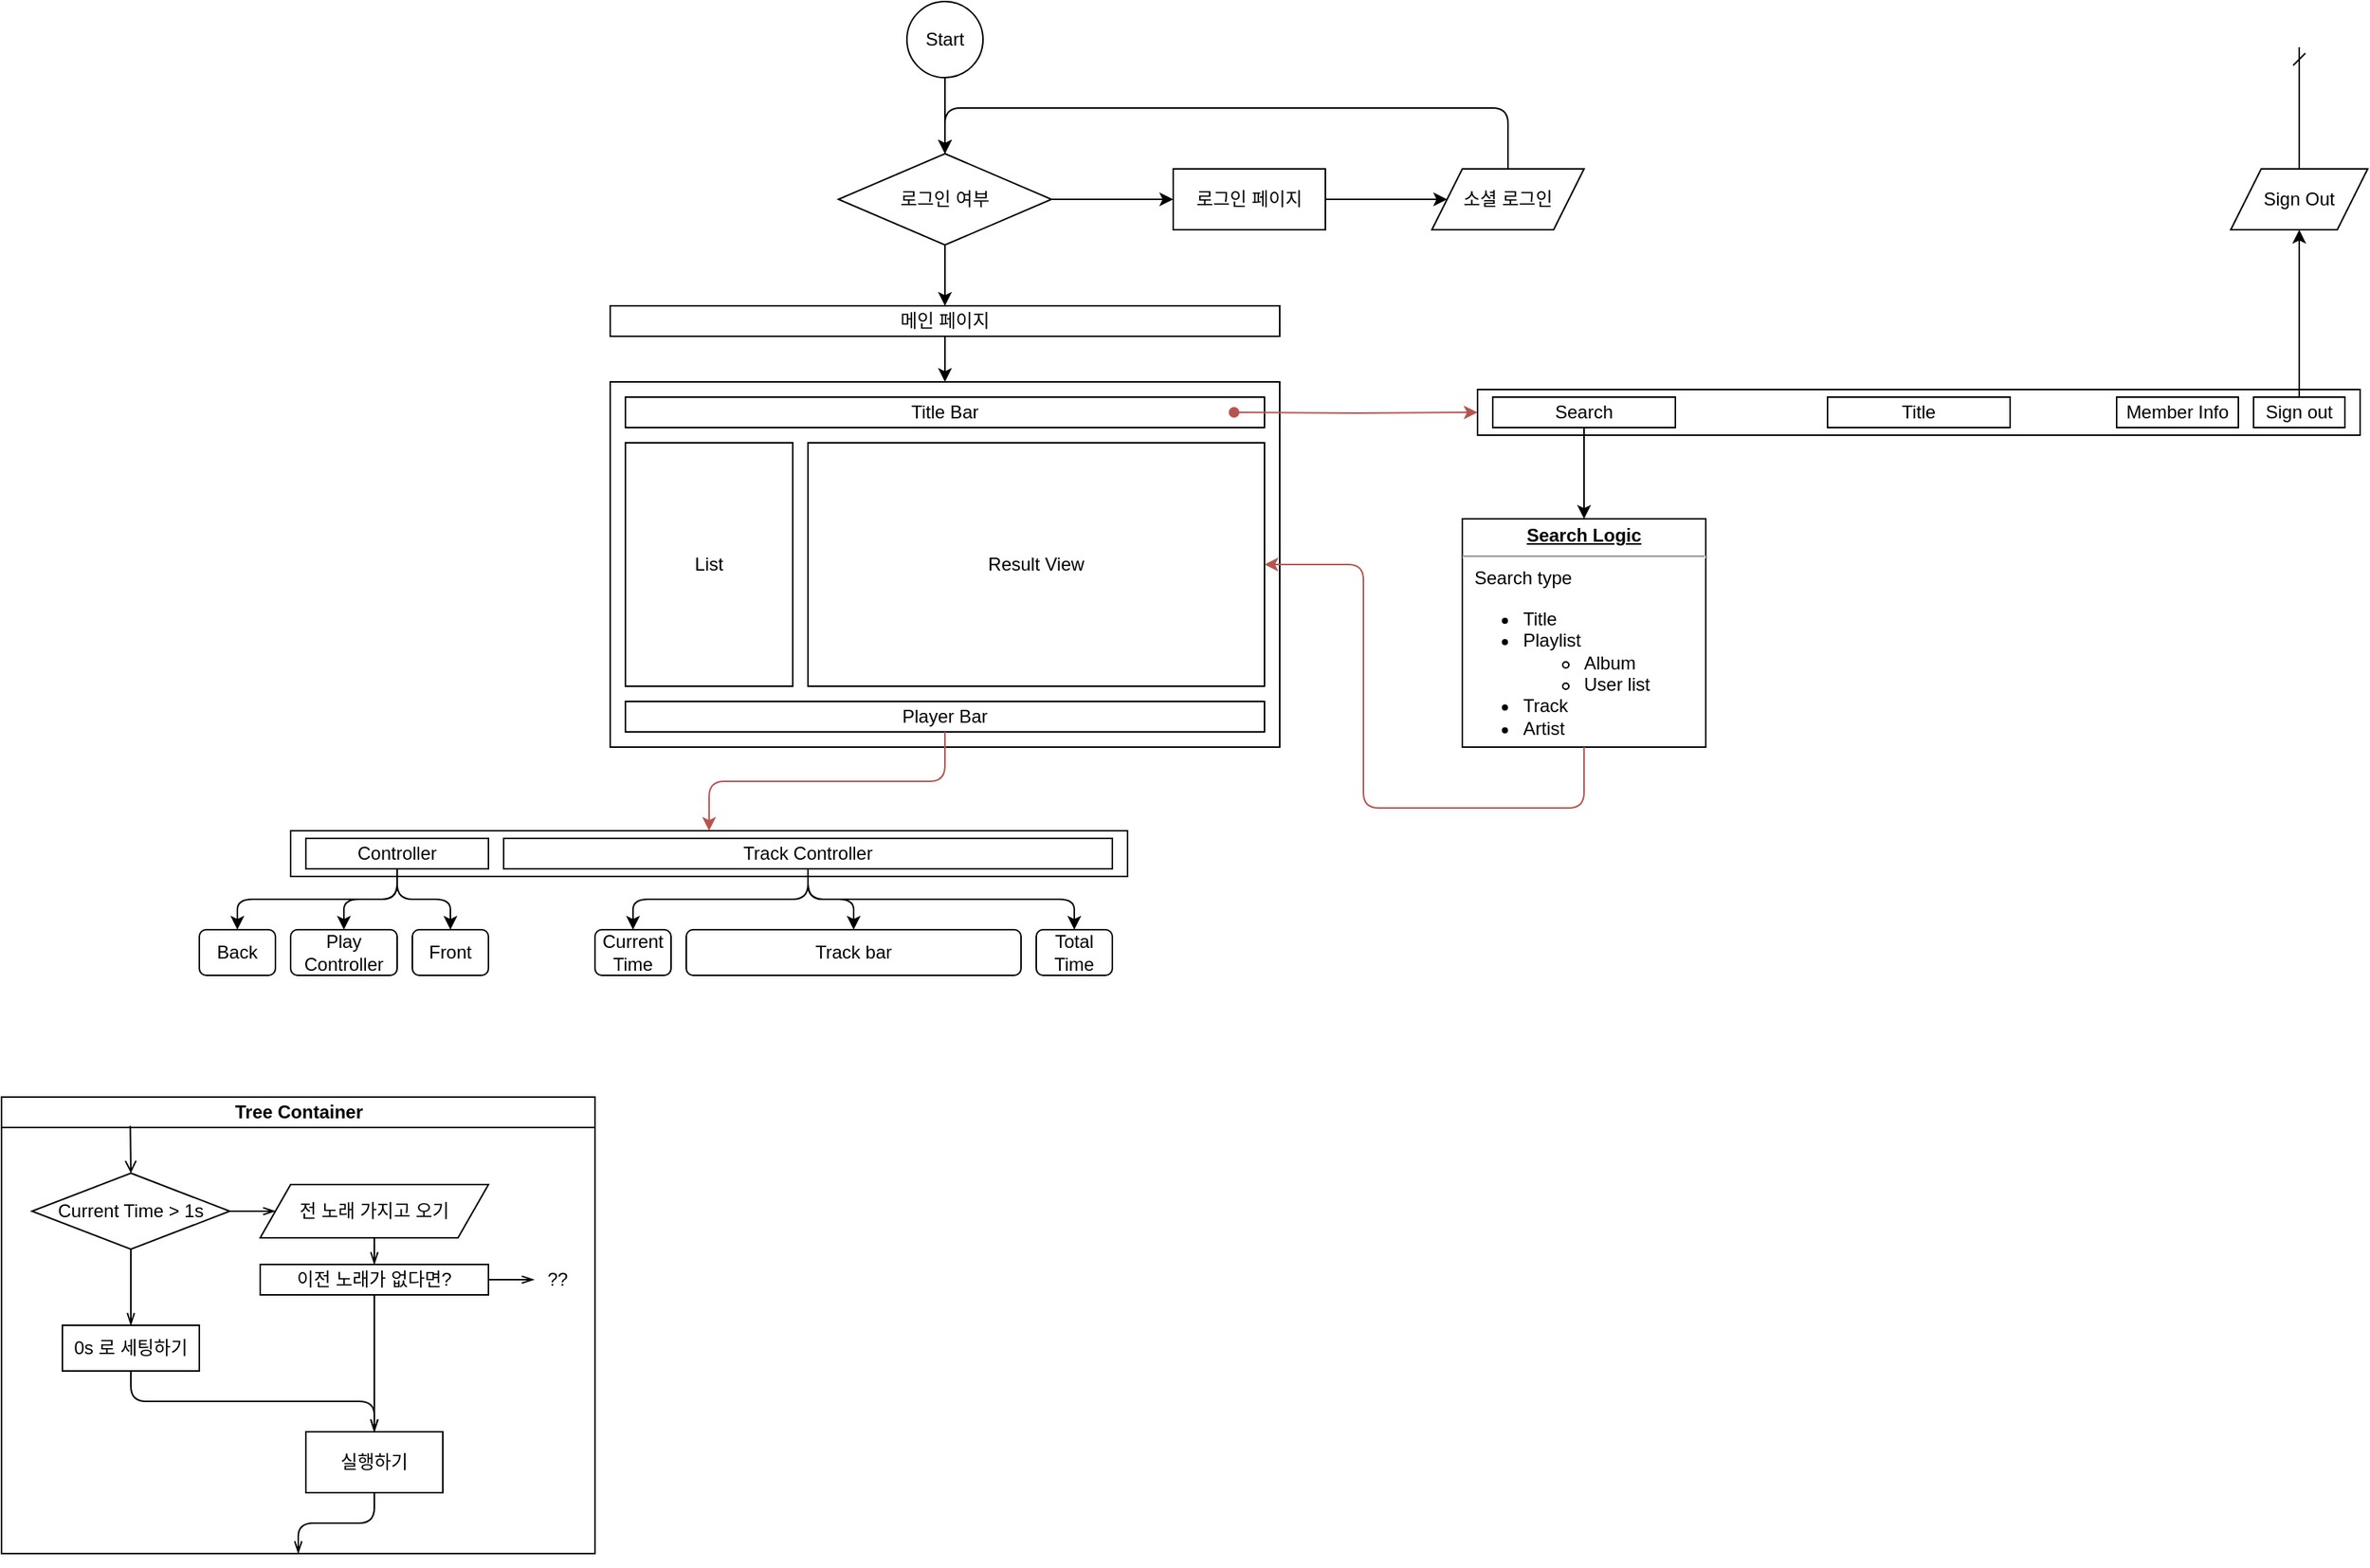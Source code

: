 <mxfile version="14.4.5" type="github">
  <diagram id="JPXVXQhIoLzRGJiNxMO3" name="Page-1">
    <mxGraphModel dx="2272" dy="638" grid="1" gridSize="10" guides="1" tooltips="1" connect="1" arrows="1" fold="1" page="1" pageScale="1" pageWidth="1200" pageHeight="1600" math="0" shadow="0">
      <root>
        <mxCell id="0" />
        <mxCell id="1" value="Base" style="" parent="0" />
        <mxCell id="NRUyum9-wbXjrjiuYs28-4" style="edgeStyle=orthogonalEdgeStyle;rounded=0;orthogonalLoop=1;jettySize=auto;html=1;exitX=0.5;exitY=1;exitDx=0;exitDy=0;" edge="1" parent="1" source="NRUyum9-wbXjrjiuYs28-1" target="NRUyum9-wbXjrjiuYs28-3">
          <mxGeometry relative="1" as="geometry" />
        </mxCell>
        <mxCell id="NRUyum9-wbXjrjiuYs28-1" value="Start" style="ellipse;whiteSpace=wrap;html=1;aspect=fixed;" vertex="1" parent="1">
          <mxGeometry x="575" y="10" width="50" height="50" as="geometry" />
        </mxCell>
        <mxCell id="NRUyum9-wbXjrjiuYs28-7" style="edgeStyle=orthogonalEdgeStyle;rounded=0;orthogonalLoop=1;jettySize=auto;html=1;exitX=1;exitY=0.5;exitDx=0;exitDy=0;" edge="1" parent="1" source="NRUyum9-wbXjrjiuYs28-2" target="NRUyum9-wbXjrjiuYs28-9">
          <mxGeometry relative="1" as="geometry">
            <mxPoint x="920" y="140.0" as="targetPoint" />
          </mxGeometry>
        </mxCell>
        <mxCell id="NRUyum9-wbXjrjiuYs28-2" value="로그인 페이지" style="rounded=0;whiteSpace=wrap;html=1;" vertex="1" parent="1">
          <mxGeometry x="750" y="120" width="100" height="40" as="geometry" />
        </mxCell>
        <mxCell id="NRUyum9-wbXjrjiuYs28-5" style="edgeStyle=orthogonalEdgeStyle;rounded=0;orthogonalLoop=1;jettySize=auto;html=1;exitX=1;exitY=0.5;exitDx=0;exitDy=0;" edge="1" parent="1" source="NRUyum9-wbXjrjiuYs28-3" target="NRUyum9-wbXjrjiuYs28-2">
          <mxGeometry relative="1" as="geometry" />
        </mxCell>
        <mxCell id="NRUyum9-wbXjrjiuYs28-12" style="edgeStyle=orthogonalEdgeStyle;rounded=0;orthogonalLoop=1;jettySize=auto;html=1;exitX=0.5;exitY=1;exitDx=0;exitDy=0;" edge="1" parent="1" source="NRUyum9-wbXjrjiuYs28-3" target="NRUyum9-wbXjrjiuYs28-11">
          <mxGeometry relative="1" as="geometry" />
        </mxCell>
        <mxCell id="NRUyum9-wbXjrjiuYs28-3" value="로그인 여부" style="rhombus;whiteSpace=wrap;html=1;" vertex="1" parent="1">
          <mxGeometry x="530" y="110" width="140" height="60" as="geometry" />
        </mxCell>
        <mxCell id="NRUyum9-wbXjrjiuYs28-10" style="edgeStyle=orthogonalEdgeStyle;orthogonalLoop=1;jettySize=auto;html=1;exitX=0.5;exitY=0;exitDx=0;exitDy=0;rounded=1;" edge="1" parent="1" source="NRUyum9-wbXjrjiuYs28-9" target="NRUyum9-wbXjrjiuYs28-3">
          <mxGeometry relative="1" as="geometry">
            <Array as="points">
              <mxPoint x="970" y="80" />
              <mxPoint x="600" y="80" />
            </Array>
          </mxGeometry>
        </mxCell>
        <mxCell id="NRUyum9-wbXjrjiuYs28-9" value="소셜 로그인" style="shape=parallelogram;perimeter=parallelogramPerimeter;whiteSpace=wrap;html=1;fixedSize=1;" vertex="1" parent="1">
          <mxGeometry x="920" y="120" width="100" height="40" as="geometry" />
        </mxCell>
        <mxCell id="NRUyum9-wbXjrjiuYs28-14" style="edgeStyle=orthogonalEdgeStyle;rounded=0;orthogonalLoop=1;jettySize=auto;html=1;exitX=0.5;exitY=1;exitDx=0;exitDy=0;" edge="1" parent="1" source="NRUyum9-wbXjrjiuYs28-11" target="NRUyum9-wbXjrjiuYs28-13">
          <mxGeometry relative="1" as="geometry" />
        </mxCell>
        <mxCell id="NRUyum9-wbXjrjiuYs28-11" value="메인 페이지" style="whiteSpace=wrap;html=1;" vertex="1" parent="1">
          <mxGeometry x="380" y="210" width="440" height="20" as="geometry" />
        </mxCell>
        <mxCell id="NRUyum9-wbXjrjiuYs28-21" value="" style="group" vertex="1" connectable="0" parent="1">
          <mxGeometry x="380" y="260" width="440" height="240" as="geometry" />
        </mxCell>
        <mxCell id="NRUyum9-wbXjrjiuYs28-13" value="" style="whiteSpace=wrap;html=1;" vertex="1" parent="NRUyum9-wbXjrjiuYs28-21">
          <mxGeometry width="440" height="240" as="geometry" />
        </mxCell>
        <mxCell id="NRUyum9-wbXjrjiuYs28-15" value="Title Bar" style="whiteSpace=wrap;html=1;" vertex="1" parent="NRUyum9-wbXjrjiuYs28-21">
          <mxGeometry x="10" y="10" width="420" height="20" as="geometry" />
        </mxCell>
        <mxCell id="NRUyum9-wbXjrjiuYs28-17" value="List" style="whiteSpace=wrap;html=1;" vertex="1" parent="NRUyum9-wbXjrjiuYs28-21">
          <mxGeometry x="10" y="40" width="110" height="160" as="geometry" />
        </mxCell>
        <mxCell id="NRUyum9-wbXjrjiuYs28-18" value="Result View" style="whiteSpace=wrap;html=1;" vertex="1" parent="NRUyum9-wbXjrjiuYs28-21">
          <mxGeometry x="130" y="40" width="300" height="160" as="geometry" />
        </mxCell>
        <mxCell id="NRUyum9-wbXjrjiuYs28-19" value="Player Bar" style="whiteSpace=wrap;html=1;" vertex="1" parent="NRUyum9-wbXjrjiuYs28-21">
          <mxGeometry x="10" y="210" width="420" height="20" as="geometry" />
        </mxCell>
        <mxCell id="NRUyum9-wbXjrjiuYs28-20" value="Title Bar" style="locked=1;" parent="0" />
        <mxCell id="NRUyum9-wbXjrjiuYs28-26" value="" style="edgeStyle=orthogonalEdgeStyle;rounded=0;orthogonalLoop=1;jettySize=auto;html=1;exitX=1;exitY=0.5;exitDx=0;exitDy=0;fillColor=#f8cecc;strokeColor=#b85450;startArrow=oval;startFill=1;shadow=0;" edge="1" parent="NRUyum9-wbXjrjiuYs28-20" target="NRUyum9-wbXjrjiuYs28-27">
          <mxGeometry relative="1" as="geometry">
            <mxPoint x="950" y="280" as="targetPoint" />
            <mxPoint x="790" y="280" as="sourcePoint" />
          </mxGeometry>
        </mxCell>
        <mxCell id="NRUyum9-wbXjrjiuYs28-27" value="" style="whiteSpace=wrap;html=1;" vertex="1" parent="NRUyum9-wbXjrjiuYs28-20">
          <mxGeometry x="950" y="265" width="580" height="30" as="geometry" />
        </mxCell>
        <mxCell id="NRUyum9-wbXjrjiuYs28-38" style="edgeStyle=orthogonalEdgeStyle;rounded=0;orthogonalLoop=1;jettySize=auto;html=1;exitX=0.5;exitY=1;exitDx=0;exitDy=0;shadow=0;startArrow=none;startFill=0;endArrow=classic;endFill=1;" edge="1" parent="NRUyum9-wbXjrjiuYs28-20" source="NRUyum9-wbXjrjiuYs28-28" target="NRUyum9-wbXjrjiuYs28-53">
          <mxGeometry relative="1" as="geometry">
            <mxPoint x="1065.034" y="350" as="targetPoint" />
          </mxGeometry>
        </mxCell>
        <mxCell id="NRUyum9-wbXjrjiuYs28-28" value="Search" style="whiteSpace=wrap;html=1;" vertex="1" parent="NRUyum9-wbXjrjiuYs28-20">
          <mxGeometry x="960" y="270" width="120" height="20" as="geometry" />
        </mxCell>
        <mxCell id="NRUyum9-wbXjrjiuYs28-29" value="Title" style="whiteSpace=wrap;html=1;" vertex="1" parent="NRUyum9-wbXjrjiuYs28-20">
          <mxGeometry x="1180" y="270" width="120" height="20" as="geometry" />
        </mxCell>
        <mxCell id="NRUyum9-wbXjrjiuYs28-30" value="Member Info" style="whiteSpace=wrap;html=1;" vertex="1" parent="NRUyum9-wbXjrjiuYs28-20">
          <mxGeometry x="1370" y="270" width="80" height="20" as="geometry" />
        </mxCell>
        <mxCell id="NRUyum9-wbXjrjiuYs28-34" style="edgeStyle=orthogonalEdgeStyle;rounded=0;orthogonalLoop=1;jettySize=auto;html=1;exitX=0.5;exitY=0;exitDx=0;exitDy=0;" edge="1" parent="NRUyum9-wbXjrjiuYs28-20" source="NRUyum9-wbXjrjiuYs28-31" target="NRUyum9-wbXjrjiuYs28-33">
          <mxGeometry relative="1" as="geometry" />
        </mxCell>
        <mxCell id="NRUyum9-wbXjrjiuYs28-31" value="Sign out" style="whiteSpace=wrap;html=1;" vertex="1" parent="NRUyum9-wbXjrjiuYs28-20">
          <mxGeometry x="1460" y="270" width="60" height="20" as="geometry" />
        </mxCell>
        <mxCell id="NRUyum9-wbXjrjiuYs28-35" style="edgeStyle=orthogonalEdgeStyle;rounded=0;orthogonalLoop=1;jettySize=auto;html=1;exitX=0.5;exitY=0;exitDx=0;exitDy=0;endArrow=dash;endFill=0;" edge="1" parent="NRUyum9-wbXjrjiuYs28-20" source="NRUyum9-wbXjrjiuYs28-33">
          <mxGeometry relative="1" as="geometry">
            <mxPoint x="1490" y="40" as="targetPoint" />
          </mxGeometry>
        </mxCell>
        <mxCell id="NRUyum9-wbXjrjiuYs28-33" value="Sign Out" style="shape=parallelogram;perimeter=parallelogramPerimeter;whiteSpace=wrap;html=1;fixedSize=1;" vertex="1" parent="NRUyum9-wbXjrjiuYs28-20">
          <mxGeometry x="1445" y="120" width="90" height="40" as="geometry" />
        </mxCell>
        <mxCell id="NRUyum9-wbXjrjiuYs28-53" value="&lt;p style=&quot;margin: 0px ; margin-top: 4px ; text-align: center ; text-decoration: underline&quot;&gt;&lt;b&gt;Search Logic&lt;/b&gt;&lt;/p&gt;&lt;hr&gt;&lt;p style=&quot;margin: 0px ; margin-left: 8px&quot;&gt;Search type&lt;/p&gt;&lt;p style=&quot;margin: 0px ; margin-left: 8px&quot;&gt;&lt;/p&gt;&lt;ul&gt;&lt;li&gt;Title&lt;/li&gt;&lt;li&gt;Playlist&lt;br&gt;&lt;/li&gt;&lt;ul&gt;&lt;li&gt;Album&lt;/li&gt;&lt;li&gt;User list&lt;/li&gt;&lt;/ul&gt;&lt;li&gt;Track&lt;br&gt;&lt;/li&gt;&lt;li&gt;Artist&lt;/li&gt;&lt;/ul&gt;&lt;p&gt;&lt;/p&gt;" style="verticalAlign=top;align=left;overflow=fill;fontSize=12;fontFamily=Helvetica;html=1;" vertex="1" parent="NRUyum9-wbXjrjiuYs28-20">
          <mxGeometry x="940" y="350" width="160" height="150" as="geometry" />
        </mxCell>
        <mxCell id="NRUyum9-wbXjrjiuYs28-56" style="edgeStyle=orthogonalEdgeStyle;rounded=1;orthogonalLoop=1;jettySize=auto;html=1;shadow=0;startArrow=none;startFill=0;endArrow=classic;endFill=1;fillColor=#f8cecc;strokeColor=#b85450;strokeWidth=1;" edge="1" parent="NRUyum9-wbXjrjiuYs28-20" source="NRUyum9-wbXjrjiuYs28-53" target="NRUyum9-wbXjrjiuYs28-18">
          <mxGeometry relative="1" as="geometry">
            <mxPoint x="840.0" y="580" as="targetPoint" />
            <mxPoint x="1100" y="590" as="sourcePoint" />
            <Array as="points">
              <mxPoint x="1020" y="540" />
              <mxPoint x="875" y="540" />
              <mxPoint x="875" y="380" />
            </Array>
          </mxGeometry>
        </mxCell>
        <mxCell id="NRUyum9-wbXjrjiuYs28-54" value="Result View" style="locked=1;" parent="0" visible="0" />
        <mxCell id="NRUyum9-wbXjrjiuYs28-57" value="Player Bar" parent="0" />
        <mxCell id="NRUyum9-wbXjrjiuYs28-58" value="" style="whiteSpace=wrap;html=1;" vertex="1" parent="NRUyum9-wbXjrjiuYs28-57">
          <mxGeometry x="170" y="555" width="550" height="30" as="geometry" />
        </mxCell>
        <mxCell id="NRUyum9-wbXjrjiuYs28-59" style="edgeStyle=orthogonalEdgeStyle;rounded=1;orthogonalLoop=1;jettySize=auto;html=1;exitX=0.5;exitY=1;exitDx=0;exitDy=0;shadow=0;startArrow=none;startFill=0;endArrow=classic;endFill=1;strokeWidth=1;fillColor=#f8cecc;strokeColor=#b85450;" edge="1" parent="NRUyum9-wbXjrjiuYs28-57" source="NRUyum9-wbXjrjiuYs28-19" target="NRUyum9-wbXjrjiuYs28-58">
          <mxGeometry relative="1" as="geometry" />
        </mxCell>
        <mxCell id="NRUyum9-wbXjrjiuYs28-68" style="edgeStyle=orthogonalEdgeStyle;rounded=1;orthogonalLoop=1;jettySize=auto;html=1;exitX=0.5;exitY=1;exitDx=0;exitDy=0;shadow=0;startArrow=none;startFill=0;endArrow=classic;endFill=1;strokeWidth=1;" edge="1" parent="NRUyum9-wbXjrjiuYs28-57" source="NRUyum9-wbXjrjiuYs28-60" target="NRUyum9-wbXjrjiuYs28-66">
          <mxGeometry relative="1" as="geometry" />
        </mxCell>
        <mxCell id="NRUyum9-wbXjrjiuYs28-69" style="edgeStyle=orthogonalEdgeStyle;rounded=1;orthogonalLoop=1;jettySize=auto;html=1;exitX=0.5;exitY=1;exitDx=0;exitDy=0;shadow=0;startArrow=none;startFill=0;endArrow=classic;endFill=1;strokeWidth=1;" edge="1" parent="NRUyum9-wbXjrjiuYs28-57" source="NRUyum9-wbXjrjiuYs28-60" target="NRUyum9-wbXjrjiuYs28-65">
          <mxGeometry relative="1" as="geometry" />
        </mxCell>
        <mxCell id="NRUyum9-wbXjrjiuYs28-70" style="edgeStyle=orthogonalEdgeStyle;rounded=1;orthogonalLoop=1;jettySize=auto;html=1;exitX=0.5;exitY=1;exitDx=0;exitDy=0;shadow=0;startArrow=none;startFill=0;endArrow=classic;endFill=1;strokeWidth=1;" edge="1" parent="NRUyum9-wbXjrjiuYs28-57" source="NRUyum9-wbXjrjiuYs28-60" target="NRUyum9-wbXjrjiuYs28-67">
          <mxGeometry relative="1" as="geometry" />
        </mxCell>
        <mxCell id="NRUyum9-wbXjrjiuYs28-60" value="Controller" style="whiteSpace=wrap;html=1;" vertex="1" parent="NRUyum9-wbXjrjiuYs28-57">
          <mxGeometry x="180" y="560" width="120" height="20" as="geometry" />
        </mxCell>
        <mxCell id="NRUyum9-wbXjrjiuYs28-74" style="edgeStyle=orthogonalEdgeStyle;rounded=1;orthogonalLoop=1;jettySize=auto;html=1;exitX=0.5;exitY=1;exitDx=0;exitDy=0;shadow=0;startArrow=none;startFill=0;endArrow=classic;endFill=1;strokeWidth=1;" edge="1" parent="NRUyum9-wbXjrjiuYs28-57" source="NRUyum9-wbXjrjiuYs28-62" target="NRUyum9-wbXjrjiuYs28-71">
          <mxGeometry relative="1" as="geometry" />
        </mxCell>
        <mxCell id="NRUyum9-wbXjrjiuYs28-75" style="edgeStyle=orthogonalEdgeStyle;rounded=1;orthogonalLoop=1;jettySize=auto;html=1;exitX=0.5;exitY=1;exitDx=0;exitDy=0;shadow=0;startArrow=none;startFill=0;endArrow=classic;endFill=1;strokeWidth=1;" edge="1" parent="NRUyum9-wbXjrjiuYs28-57" source="NRUyum9-wbXjrjiuYs28-62" target="NRUyum9-wbXjrjiuYs28-72">
          <mxGeometry relative="1" as="geometry" />
        </mxCell>
        <mxCell id="NRUyum9-wbXjrjiuYs28-76" style="edgeStyle=orthogonalEdgeStyle;rounded=1;orthogonalLoop=1;jettySize=auto;html=1;exitX=0.5;exitY=1;exitDx=0;exitDy=0;shadow=0;startArrow=none;startFill=0;endArrow=classic;endFill=1;strokeWidth=1;" edge="1" parent="NRUyum9-wbXjrjiuYs28-57" source="NRUyum9-wbXjrjiuYs28-62" target="NRUyum9-wbXjrjiuYs28-73">
          <mxGeometry relative="1" as="geometry" />
        </mxCell>
        <mxCell id="NRUyum9-wbXjrjiuYs28-62" value="Track Controller" style="whiteSpace=wrap;html=1;" vertex="1" parent="NRUyum9-wbXjrjiuYs28-57">
          <mxGeometry x="310" y="560" width="400" height="20" as="geometry" />
        </mxCell>
        <mxCell id="NRUyum9-wbXjrjiuYs28-65" value="Back" style="rounded=1;whiteSpace=wrap;html=1;" vertex="1" parent="NRUyum9-wbXjrjiuYs28-57">
          <mxGeometry x="110" y="620" width="50" height="30" as="geometry" />
        </mxCell>
        <mxCell id="NRUyum9-wbXjrjiuYs28-66" value="Play Controller" style="rounded=1;whiteSpace=wrap;html=1;" vertex="1" parent="NRUyum9-wbXjrjiuYs28-57">
          <mxGeometry x="170" y="620" width="70" height="30" as="geometry" />
        </mxCell>
        <mxCell id="NRUyum9-wbXjrjiuYs28-67" value="Front" style="rounded=1;whiteSpace=wrap;html=1;" vertex="1" parent="NRUyum9-wbXjrjiuYs28-57">
          <mxGeometry x="250" y="620" width="50" height="30" as="geometry" />
        </mxCell>
        <mxCell id="NRUyum9-wbXjrjiuYs28-71" value="Current Time" style="rounded=1;whiteSpace=wrap;html=1;" vertex="1" parent="NRUyum9-wbXjrjiuYs28-57">
          <mxGeometry x="370" y="620" width="50" height="30" as="geometry" />
        </mxCell>
        <mxCell id="NRUyum9-wbXjrjiuYs28-72" value="Total Time" style="rounded=1;whiteSpace=wrap;html=1;" vertex="1" parent="NRUyum9-wbXjrjiuYs28-57">
          <mxGeometry x="660" y="620" width="50" height="30" as="geometry" />
        </mxCell>
        <mxCell id="NRUyum9-wbXjrjiuYs28-73" value="Track bar" style="rounded=1;whiteSpace=wrap;html=1;" vertex="1" parent="NRUyum9-wbXjrjiuYs28-57">
          <mxGeometry x="430" y="620" width="220" height="30" as="geometry" />
        </mxCell>
        <mxCell id="NRUyum9-wbXjrjiuYs28-77" value="Tree Container" style="swimlane;html=1;startSize=20;horizontal=1;containerType=tree;" vertex="1" parent="NRUyum9-wbXjrjiuYs28-57">
          <mxGeometry x="-20" y="730" width="390" height="300" as="geometry">
            <mxRectangle x="-20" y="730" width="120" height="20" as="alternateBounds" />
          </mxGeometry>
        </mxCell>
        <mxCell id="NRUyum9-wbXjrjiuYs28-83" style="edgeStyle=orthogonalEdgeStyle;rounded=1;orthogonalLoop=1;jettySize=auto;html=1;exitX=0.5;exitY=0;exitDx=0;exitDy=0;entryX=0.217;entryY=0.063;entryDx=0;entryDy=0;entryPerimeter=0;shadow=0;startArrow=open;startFill=0;endArrow=none;endFill=0;strokeWidth=1;" edge="1" parent="NRUyum9-wbXjrjiuYs28-77" source="NRUyum9-wbXjrjiuYs28-81" target="NRUyum9-wbXjrjiuYs28-77">
          <mxGeometry relative="1" as="geometry" />
        </mxCell>
        <mxCell id="NRUyum9-wbXjrjiuYs28-85" style="edgeStyle=orthogonalEdgeStyle;rounded=1;orthogonalLoop=1;jettySize=auto;html=1;exitX=1;exitY=0.5;exitDx=0;exitDy=0;shadow=0;startArrow=none;startFill=0;endArrow=openThin;endFill=0;strokeWidth=1;" edge="1" parent="NRUyum9-wbXjrjiuYs28-77" source="NRUyum9-wbXjrjiuYs28-81" target="NRUyum9-wbXjrjiuYs28-84">
          <mxGeometry relative="1" as="geometry" />
        </mxCell>
        <mxCell id="NRUyum9-wbXjrjiuYs28-97" style="edgeStyle=orthogonalEdgeStyle;rounded=1;orthogonalLoop=1;jettySize=auto;html=1;exitX=0.5;exitY=1;exitDx=0;exitDy=0;shadow=0;startArrow=none;startFill=0;endArrow=openThin;endFill=0;strokeWidth=1;" edge="1" parent="NRUyum9-wbXjrjiuYs28-77" source="NRUyum9-wbXjrjiuYs28-81" target="NRUyum9-wbXjrjiuYs28-96">
          <mxGeometry relative="1" as="geometry" />
        </mxCell>
        <mxCell id="NRUyum9-wbXjrjiuYs28-81" value="Current Time &amp;gt; 1s" style="rhombus;whiteSpace=wrap;html=1;rounded=0;glass=0;sketch=0;" vertex="1" parent="NRUyum9-wbXjrjiuYs28-77">
          <mxGeometry x="20" y="50" width="130" height="50" as="geometry" />
        </mxCell>
        <mxCell id="NRUyum9-wbXjrjiuYs28-88" style="edgeStyle=orthogonalEdgeStyle;rounded=1;orthogonalLoop=1;jettySize=auto;html=1;exitX=0.5;exitY=1;exitDx=0;exitDy=0;shadow=0;startArrow=none;startFill=0;endArrow=openThin;endFill=0;strokeWidth=1;" edge="1" parent="NRUyum9-wbXjrjiuYs28-77" source="NRUyum9-wbXjrjiuYs28-84" target="NRUyum9-wbXjrjiuYs28-87">
          <mxGeometry relative="1" as="geometry" />
        </mxCell>
        <mxCell id="NRUyum9-wbXjrjiuYs28-84" value="전 노래 가지고 오기" style="shape=parallelogram;perimeter=parallelogramPerimeter;whiteSpace=wrap;html=1;fixedSize=1;rounded=0;glass=0;sketch=0;" vertex="1" parent="NRUyum9-wbXjrjiuYs28-77">
          <mxGeometry x="170" y="57.5" width="150" height="35" as="geometry" />
        </mxCell>
        <mxCell id="NRUyum9-wbXjrjiuYs28-100" style="edgeStyle=orthogonalEdgeStyle;rounded=1;orthogonalLoop=1;jettySize=auto;html=1;exitX=0.5;exitY=1;exitDx=0;exitDy=0;shadow=0;startArrow=none;startFill=0;endArrow=openThin;endFill=0;strokeWidth=1;" edge="1" parent="NRUyum9-wbXjrjiuYs28-77" source="NRUyum9-wbXjrjiuYs28-87" target="NRUyum9-wbXjrjiuYs28-98">
          <mxGeometry relative="1" as="geometry" />
        </mxCell>
        <mxCell id="NRUyum9-wbXjrjiuYs28-87" value="이전 노래가 없다면?" style="whiteSpace=wrap;html=1;rounded=0;glass=0;sketch=0;" vertex="1" parent="NRUyum9-wbXjrjiuYs28-77">
          <mxGeometry x="170" y="110" width="150" height="20" as="geometry" />
        </mxCell>
        <mxCell id="NRUyum9-wbXjrjiuYs28-92" value="??" style="text;html=1;align=center;verticalAlign=middle;resizable=0;points=[];autosize=1;" vertex="1" parent="NRUyum9-wbXjrjiuYs28-77">
          <mxGeometry x="350" y="110" width="30" height="20" as="geometry" />
        </mxCell>
        <mxCell id="NRUyum9-wbXjrjiuYs28-91" style="edgeStyle=orthogonalEdgeStyle;rounded=1;orthogonalLoop=1;jettySize=auto;html=1;exitX=1;exitY=0.5;exitDx=0;exitDy=0;shadow=0;startArrow=none;startFill=0;endArrow=openThin;endFill=0;strokeWidth=1;" edge="1" parent="NRUyum9-wbXjrjiuYs28-77" source="NRUyum9-wbXjrjiuYs28-87" target="NRUyum9-wbXjrjiuYs28-92">
          <mxGeometry relative="1" as="geometry">
            <mxPoint x="360" y="120.276" as="targetPoint" />
          </mxGeometry>
        </mxCell>
        <mxCell id="NRUyum9-wbXjrjiuYs28-99" style="edgeStyle=orthogonalEdgeStyle;rounded=1;orthogonalLoop=1;jettySize=auto;html=1;exitX=0.5;exitY=1;exitDx=0;exitDy=0;shadow=0;startArrow=none;startFill=0;endArrow=openThin;endFill=0;strokeWidth=1;" edge="1" parent="NRUyum9-wbXjrjiuYs28-77" source="NRUyum9-wbXjrjiuYs28-96" target="NRUyum9-wbXjrjiuYs28-98">
          <mxGeometry relative="1" as="geometry" />
        </mxCell>
        <mxCell id="NRUyum9-wbXjrjiuYs28-96" value="0s 로 세팅하기" style="whiteSpace=wrap;html=1;rounded=0;glass=0;sketch=0;" vertex="1" parent="NRUyum9-wbXjrjiuYs28-77">
          <mxGeometry x="40" y="150" width="90" height="30" as="geometry" />
        </mxCell>
        <mxCell id="NRUyum9-wbXjrjiuYs28-98" value="실행하기" style="whiteSpace=wrap;html=1;rounded=0;glass=0;sketch=0;" vertex="1" parent="NRUyum9-wbXjrjiuYs28-77">
          <mxGeometry x="200" y="220" width="90" height="40" as="geometry" />
        </mxCell>
        <mxCell id="NRUyum9-wbXjrjiuYs28-101" style="edgeStyle=orthogonalEdgeStyle;rounded=1;orthogonalLoop=1;jettySize=auto;html=1;exitX=0.5;exitY=1;exitDx=0;exitDy=0;shadow=0;startArrow=none;startFill=0;endArrow=openThin;endFill=0;strokeWidth=1;entryX=0.5;entryY=1;entryDx=0;entryDy=0;" edge="1" parent="NRUyum9-wbXjrjiuYs28-77" source="NRUyum9-wbXjrjiuYs28-98" target="NRUyum9-wbXjrjiuYs28-77">
          <mxGeometry relative="1" as="geometry">
            <mxPoint x="245.241" y="290" as="targetPoint" />
            <Array as="points">
              <mxPoint x="245" y="280" />
              <mxPoint x="195" y="280" />
            </Array>
          </mxGeometry>
        </mxCell>
      </root>
    </mxGraphModel>
  </diagram>
</mxfile>
